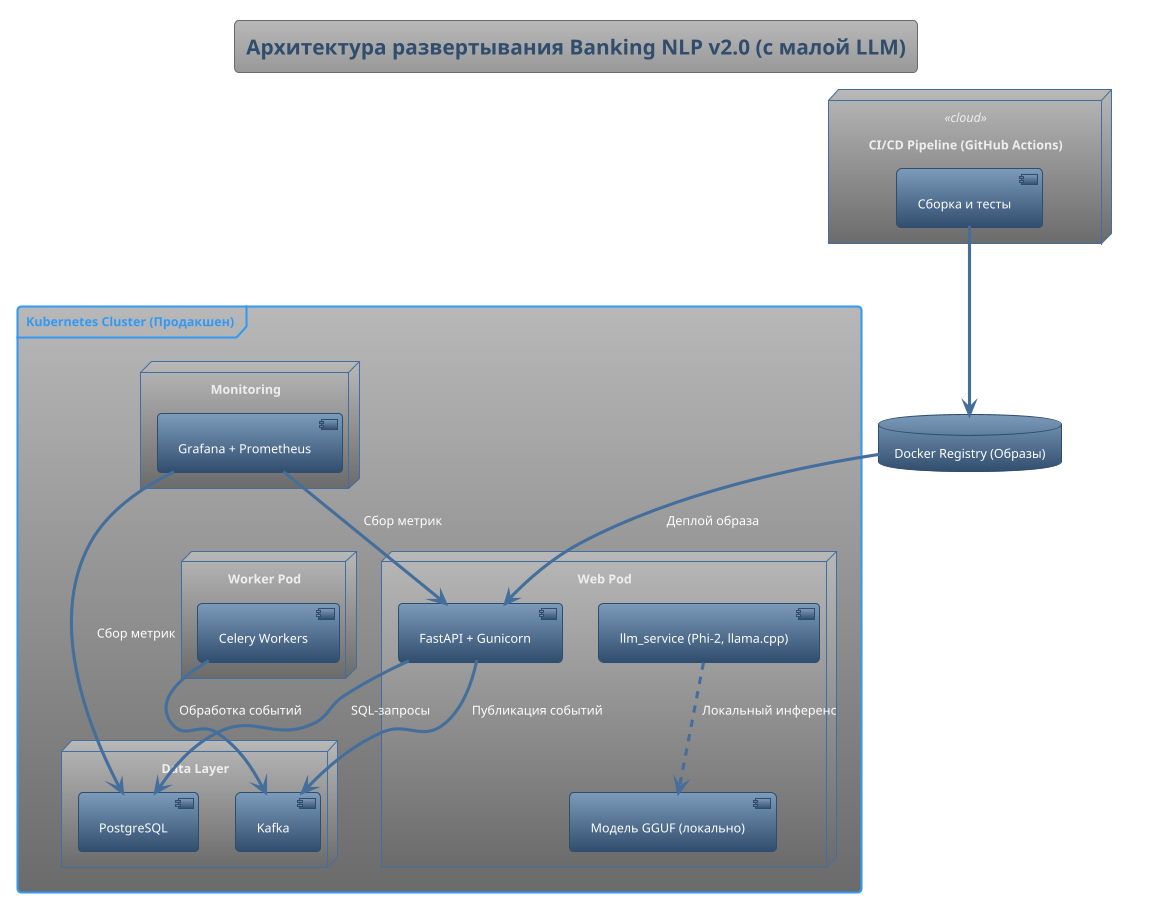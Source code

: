 @startuml
!theme spacelab
title Архитектура развертывания Banking NLP v2.0 (с малой LLM)

node "CI/CD Pipeline (GitHub Actions)" <<cloud>> {
  [Сборка и тесты]
}
database "Docker Registry (Образы)" as REG

frame "Kubernetes Cluster (Продакшен)" {
  node "Web Pod" {
    [FastAPI + Gunicorn] as WEB
    [llm_service (Phi-2, llama.cpp)] as LLM
    [Модель GGUF (локально)] as LLM_MODEL
  }
  node "Worker Pod" {
    [Celery Workers] as WORKER
  }
  node "Data Layer" {
    [PostgreSQL] as DB
    [Kafka] as MQ
  }
  node "Monitoring" {
    [Grafana + Prometheus] as MON
  }
}

[Сборка и тесты] --> REG : Публикация Docker-образа
REG --> WEB : Деплой образа
WEB --> DB : SQL-запросы
LLM ..> LLM_MODEL : Локальный инференс
WORKER --> MQ : Обработка событий
WEB --> MQ : Публикация событий
MON --> WEB : Сбор метрик
MON --> DB : Сбор метрик
@enduml
